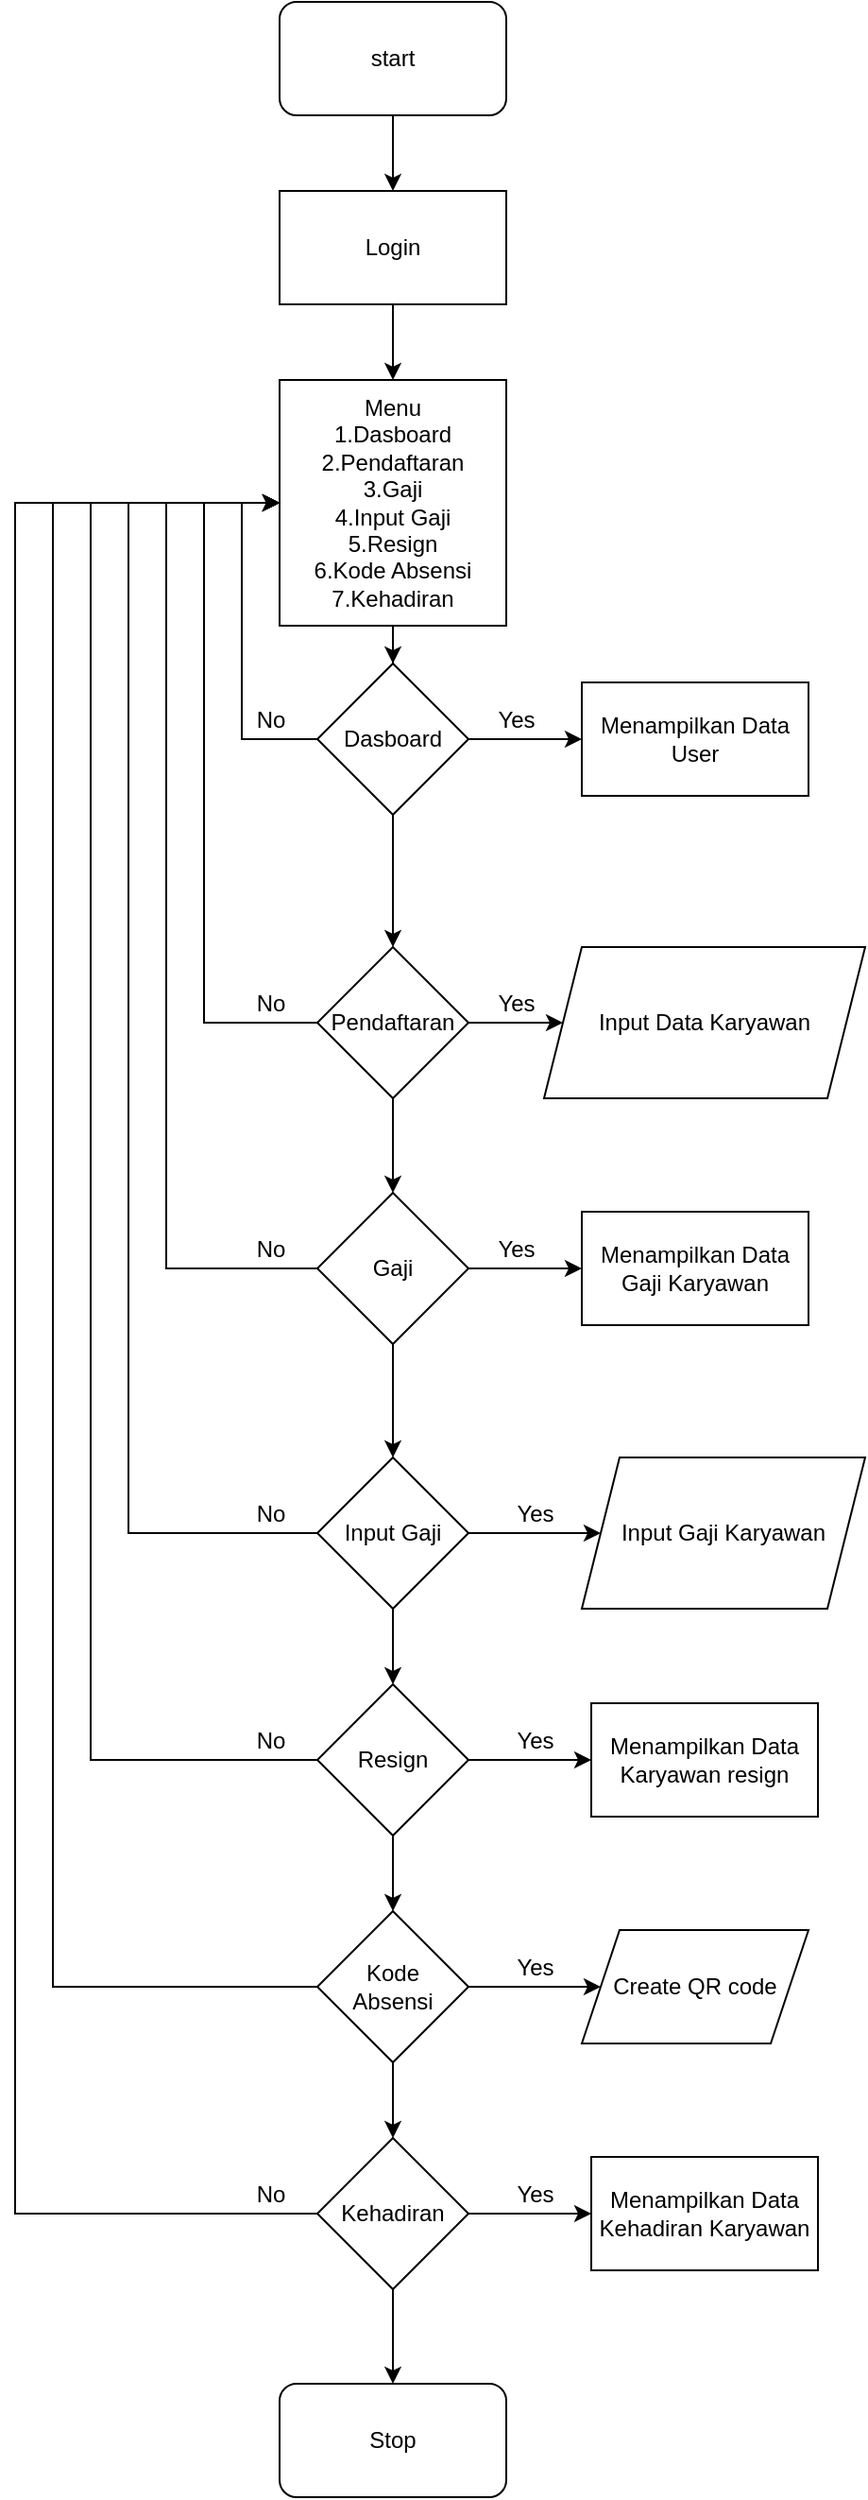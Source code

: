 <mxfile version="15.9.1" type="device"><diagram id="GOhM_5EFb6aZ0GCZs3D9" name="Page-1"><mxGraphModel dx="1038" dy="500" grid="1" gridSize="10" guides="1" tooltips="1" connect="1" arrows="1" fold="1" page="1" pageScale="1" pageWidth="827" pageHeight="1169" math="0" shadow="0"><root><mxCell id="0"/><mxCell id="1" parent="0"/><mxCell id="UKYASV0FrHI-gVfDqThm-3" value="" style="edgeStyle=orthogonalEdgeStyle;rounded=0;orthogonalLoop=1;jettySize=auto;html=1;" parent="1" source="UKYASV0FrHI-gVfDqThm-1" target="UKYASV0FrHI-gVfDqThm-2" edge="1"><mxGeometry relative="1" as="geometry"/></mxCell><mxCell id="UKYASV0FrHI-gVfDqThm-1" value="start" style="rounded=1;whiteSpace=wrap;html=1;" parent="1" vertex="1"><mxGeometry x="220" y="30" width="120" height="60" as="geometry"/></mxCell><mxCell id="UKYASV0FrHI-gVfDqThm-5" value="" style="edgeStyle=orthogonalEdgeStyle;rounded=0;orthogonalLoop=1;jettySize=auto;html=1;" parent="1" source="UKYASV0FrHI-gVfDqThm-2" target="UKYASV0FrHI-gVfDqThm-4" edge="1"><mxGeometry relative="1" as="geometry"/></mxCell><mxCell id="UKYASV0FrHI-gVfDqThm-2" value="Login&lt;br&gt;" style="rounded=0;whiteSpace=wrap;html=1;" parent="1" vertex="1"><mxGeometry x="220" y="130" width="120" height="60" as="geometry"/></mxCell><mxCell id="UKYASV0FrHI-gVfDqThm-7" value="" style="edgeStyle=orthogonalEdgeStyle;rounded=0;orthogonalLoop=1;jettySize=auto;html=1;" parent="1" source="UKYASV0FrHI-gVfDqThm-4" target="UKYASV0FrHI-gVfDqThm-6" edge="1"><mxGeometry relative="1" as="geometry"/></mxCell><mxCell id="UKYASV0FrHI-gVfDqThm-4" value="Menu&lt;br&gt;1.Dasboard&lt;br&gt;2.Pendaftaran&lt;br&gt;3.Gaji&lt;br&gt;4.Input Gaji&lt;br&gt;5.Resign&lt;br&gt;6.Kode Absensi&lt;br&gt;7.Kehadiran" style="rounded=0;whiteSpace=wrap;html=1;" parent="1" vertex="1"><mxGeometry x="220" y="230" width="120" height="130" as="geometry"/></mxCell><mxCell id="UKYASV0FrHI-gVfDqThm-9" value="" style="edgeStyle=orthogonalEdgeStyle;rounded=0;orthogonalLoop=1;jettySize=auto;html=1;entryX=0;entryY=0.5;entryDx=0;entryDy=0;" parent="1" source="UKYASV0FrHI-gVfDqThm-6" target="UKYASV0FrHI-gVfDqThm-35" edge="1"><mxGeometry relative="1" as="geometry"><mxPoint x="400" y="370" as="targetPoint"/></mxGeometry></mxCell><mxCell id="-YAwzO5RFlidKgEV6opL-5" style="edgeStyle=orthogonalEdgeStyle;rounded=0;orthogonalLoop=1;jettySize=auto;html=1;" parent="1" source="UKYASV0FrHI-gVfDqThm-6" target="-YAwzO5RFlidKgEV6opL-4" edge="1"><mxGeometry relative="1" as="geometry"/></mxCell><mxCell id="-YAwzO5RFlidKgEV6opL-30" style="edgeStyle=orthogonalEdgeStyle;rounded=0;orthogonalLoop=1;jettySize=auto;html=1;exitX=0;exitY=0.5;exitDx=0;exitDy=0;entryX=0;entryY=0.5;entryDx=0;entryDy=0;" parent="1" source="UKYASV0FrHI-gVfDqThm-6" target="UKYASV0FrHI-gVfDqThm-4" edge="1"><mxGeometry relative="1" as="geometry"><mxPoint x="220" y="240" as="targetPoint"/><Array as="points"><mxPoint x="200" y="420"/><mxPoint x="200" y="295"/></Array></mxGeometry></mxCell><mxCell id="UKYASV0FrHI-gVfDqThm-6" value="Dasboard" style="rhombus;whiteSpace=wrap;html=1;" parent="1" vertex="1"><mxGeometry x="240" y="380" width="80" height="80" as="geometry"/></mxCell><mxCell id="-YAwzO5RFlidKgEV6opL-13" value="" style="edgeStyle=orthogonalEdgeStyle;rounded=0;orthogonalLoop=1;jettySize=auto;html=1;" parent="1" source="UKYASV0FrHI-gVfDqThm-20" target="-YAwzO5RFlidKgEV6opL-12" edge="1"><mxGeometry relative="1" as="geometry"/></mxCell><mxCell id="-YAwzO5RFlidKgEV6opL-14" value="" style="edgeStyle=orthogonalEdgeStyle;rounded=0;orthogonalLoop=1;jettySize=auto;html=1;" parent="1" source="UKYASV0FrHI-gVfDqThm-20" target="-YAwzO5RFlidKgEV6opL-3" edge="1"><mxGeometry relative="1" as="geometry"/></mxCell><mxCell id="-YAwzO5RFlidKgEV6opL-37" style="edgeStyle=orthogonalEdgeStyle;rounded=0;orthogonalLoop=1;jettySize=auto;html=1;exitX=0;exitY=0.5;exitDx=0;exitDy=0;entryX=0;entryY=0.5;entryDx=0;entryDy=0;" parent="1" source="UKYASV0FrHI-gVfDqThm-20" target="UKYASV0FrHI-gVfDqThm-4" edge="1"><mxGeometry relative="1" as="geometry"><mxPoint x="220" y="262" as="targetPoint"/><Array as="points"><mxPoint x="160" y="700"/><mxPoint x="160" y="295"/></Array></mxGeometry></mxCell><mxCell id="UKYASV0FrHI-gVfDqThm-20" value="Gaji" style="rhombus;whiteSpace=wrap;html=1;" parent="1" vertex="1"><mxGeometry x="240" y="660" width="80" height="80" as="geometry"/></mxCell><mxCell id="UKYASV0FrHI-gVfDqThm-33" value="Stop" style="rounded=1;whiteSpace=wrap;html=1;" parent="1" vertex="1"><mxGeometry x="220" y="1290" width="120" height="60" as="geometry"/></mxCell><mxCell id="UKYASV0FrHI-gVfDqThm-35" value="Menampilkan Data User" style="rounded=0;whiteSpace=wrap;html=1;" parent="1" vertex="1"><mxGeometry x="380" y="390" width="120" height="60" as="geometry"/></mxCell><mxCell id="-YAwzO5RFlidKgEV6opL-16" value="" style="edgeStyle=orthogonalEdgeStyle;rounded=0;orthogonalLoop=1;jettySize=auto;html=1;" parent="1" source="-YAwzO5RFlidKgEV6opL-3" target="-YAwzO5RFlidKgEV6opL-15" edge="1"><mxGeometry relative="1" as="geometry"/></mxCell><mxCell id="-YAwzO5RFlidKgEV6opL-18" value="" style="edgeStyle=orthogonalEdgeStyle;rounded=0;orthogonalLoop=1;jettySize=auto;html=1;" parent="1" source="-YAwzO5RFlidKgEV6opL-3" target="-YAwzO5RFlidKgEV6opL-17" edge="1"><mxGeometry relative="1" as="geometry"/></mxCell><mxCell id="-YAwzO5RFlidKgEV6opL-38" style="edgeStyle=orthogonalEdgeStyle;rounded=0;orthogonalLoop=1;jettySize=auto;html=1;exitX=0;exitY=0.5;exitDx=0;exitDy=0;" parent="1" source="-YAwzO5RFlidKgEV6opL-3" edge="1"><mxGeometry relative="1" as="geometry"><mxPoint x="220" y="295" as="targetPoint"/><Array as="points"><mxPoint x="140" y="840"/><mxPoint x="140" y="295"/></Array></mxGeometry></mxCell><mxCell id="-YAwzO5RFlidKgEV6opL-3" value="Input Gaji" style="rhombus;whiteSpace=wrap;html=1;" parent="1" vertex="1"><mxGeometry x="240" y="800" width="80" height="80" as="geometry"/></mxCell><mxCell id="-YAwzO5RFlidKgEV6opL-10" value="" style="edgeStyle=orthogonalEdgeStyle;rounded=0;orthogonalLoop=1;jettySize=auto;html=1;" parent="1" source="-YAwzO5RFlidKgEV6opL-4" target="-YAwzO5RFlidKgEV6opL-8" edge="1"><mxGeometry relative="1" as="geometry"/></mxCell><mxCell id="-YAwzO5RFlidKgEV6opL-11" value="" style="edgeStyle=orthogonalEdgeStyle;rounded=0;orthogonalLoop=1;jettySize=auto;html=1;" parent="1" source="-YAwzO5RFlidKgEV6opL-4" target="UKYASV0FrHI-gVfDqThm-20" edge="1"><mxGeometry relative="1" as="geometry"/></mxCell><mxCell id="-YAwzO5RFlidKgEV6opL-31" style="edgeStyle=orthogonalEdgeStyle;rounded=0;orthogonalLoop=1;jettySize=auto;html=1;entryX=0;entryY=0.5;entryDx=0;entryDy=0;" parent="1" source="-YAwzO5RFlidKgEV6opL-4" target="UKYASV0FrHI-gVfDqThm-4" edge="1"><mxGeometry relative="1" as="geometry"><Array as="points"><mxPoint x="180" y="570"/><mxPoint x="180" y="295"/></Array></mxGeometry></mxCell><mxCell id="-YAwzO5RFlidKgEV6opL-4" value="Pendaftaran" style="rhombus;whiteSpace=wrap;html=1;" parent="1" vertex="1"><mxGeometry x="240" y="530" width="80" height="80" as="geometry"/></mxCell><mxCell id="-YAwzO5RFlidKgEV6opL-8" value="Input Data Karyawan" style="shape=parallelogram;perimeter=parallelogramPerimeter;whiteSpace=wrap;html=1;fixedSize=1;" parent="1" vertex="1"><mxGeometry x="360" y="530" width="170" height="80" as="geometry"/></mxCell><mxCell id="-YAwzO5RFlidKgEV6opL-12" value="Menampilkan Data Gaji Karyawan" style="rounded=0;whiteSpace=wrap;html=1;" parent="1" vertex="1"><mxGeometry x="380" y="670" width="120" height="60" as="geometry"/></mxCell><mxCell id="-YAwzO5RFlidKgEV6opL-15" value="Input Gaji Karyawan" style="shape=parallelogram;perimeter=parallelogramPerimeter;whiteSpace=wrap;html=1;fixedSize=1;" parent="1" vertex="1"><mxGeometry x="380" y="800" width="150" height="80" as="geometry"/></mxCell><mxCell id="-YAwzO5RFlidKgEV6opL-20" value="" style="edgeStyle=orthogonalEdgeStyle;rounded=0;orthogonalLoop=1;jettySize=auto;html=1;" parent="1" source="-YAwzO5RFlidKgEV6opL-17" target="-YAwzO5RFlidKgEV6opL-19" edge="1"><mxGeometry relative="1" as="geometry"/></mxCell><mxCell id="-YAwzO5RFlidKgEV6opL-22" value="" style="edgeStyle=orthogonalEdgeStyle;rounded=0;orthogonalLoop=1;jettySize=auto;html=1;" parent="1" source="-YAwzO5RFlidKgEV6opL-17" target="-YAwzO5RFlidKgEV6opL-21" edge="1"><mxGeometry relative="1" as="geometry"/></mxCell><mxCell id="-YAwzO5RFlidKgEV6opL-39" style="edgeStyle=orthogonalEdgeStyle;rounded=0;orthogonalLoop=1;jettySize=auto;html=1;exitX=0;exitY=0.5;exitDx=0;exitDy=0;entryX=0;entryY=0.5;entryDx=0;entryDy=0;" parent="1" source="-YAwzO5RFlidKgEV6opL-17" target="UKYASV0FrHI-gVfDqThm-4" edge="1"><mxGeometry relative="1" as="geometry"><Array as="points"><mxPoint x="120" y="960"/><mxPoint x="120" y="295"/></Array></mxGeometry></mxCell><mxCell id="-YAwzO5RFlidKgEV6opL-17" value="Resign" style="rhombus;whiteSpace=wrap;html=1;" parent="1" vertex="1"><mxGeometry x="240" y="920" width="80" height="80" as="geometry"/></mxCell><mxCell id="-YAwzO5RFlidKgEV6opL-19" value="Menampilkan Data Karyawan resign" style="rounded=0;whiteSpace=wrap;html=1;" parent="1" vertex="1"><mxGeometry x="385" y="930" width="120" height="60" as="geometry"/></mxCell><mxCell id="-YAwzO5RFlidKgEV6opL-24" value="" style="edgeStyle=orthogonalEdgeStyle;rounded=0;orthogonalLoop=1;jettySize=auto;html=1;" parent="1" source="-YAwzO5RFlidKgEV6opL-21" target="-YAwzO5RFlidKgEV6opL-23" edge="1"><mxGeometry relative="1" as="geometry"/></mxCell><mxCell id="-YAwzO5RFlidKgEV6opL-26" value="" style="edgeStyle=orthogonalEdgeStyle;rounded=0;orthogonalLoop=1;jettySize=auto;html=1;" parent="1" source="-YAwzO5RFlidKgEV6opL-21" target="-YAwzO5RFlidKgEV6opL-25" edge="1"><mxGeometry relative="1" as="geometry"/></mxCell><mxCell id="-YAwzO5RFlidKgEV6opL-40" style="edgeStyle=orthogonalEdgeStyle;rounded=0;orthogonalLoop=1;jettySize=auto;html=1;exitX=0;exitY=0.5;exitDx=0;exitDy=0;entryX=0;entryY=0.5;entryDx=0;entryDy=0;" parent="1" source="-YAwzO5RFlidKgEV6opL-21" target="UKYASV0FrHI-gVfDqThm-4" edge="1"><mxGeometry relative="1" as="geometry"><Array as="points"><mxPoint x="100" y="1080"/><mxPoint x="100" y="295"/></Array></mxGeometry></mxCell><mxCell id="-YAwzO5RFlidKgEV6opL-21" value="Kode &lt;br&gt;Absensi" style="rhombus;whiteSpace=wrap;html=1;" parent="1" vertex="1"><mxGeometry x="240" y="1040" width="80" height="80" as="geometry"/></mxCell><mxCell id="-YAwzO5RFlidKgEV6opL-23" value="Create QR code" style="shape=parallelogram;perimeter=parallelogramPerimeter;whiteSpace=wrap;html=1;fixedSize=1;" parent="1" vertex="1"><mxGeometry x="380" y="1050" width="120" height="60" as="geometry"/></mxCell><mxCell id="-YAwzO5RFlidKgEV6opL-28" value="" style="edgeStyle=orthogonalEdgeStyle;rounded=0;orthogonalLoop=1;jettySize=auto;html=1;" parent="1" source="-YAwzO5RFlidKgEV6opL-25" target="-YAwzO5RFlidKgEV6opL-27" edge="1"><mxGeometry relative="1" as="geometry"/></mxCell><mxCell id="-YAwzO5RFlidKgEV6opL-29" value="" style="edgeStyle=orthogonalEdgeStyle;rounded=0;orthogonalLoop=1;jettySize=auto;html=1;" parent="1" source="-YAwzO5RFlidKgEV6opL-25" target="UKYASV0FrHI-gVfDqThm-33" edge="1"><mxGeometry relative="1" as="geometry"/></mxCell><mxCell id="-YAwzO5RFlidKgEV6opL-41" style="edgeStyle=orthogonalEdgeStyle;rounded=0;orthogonalLoop=1;jettySize=auto;html=1;exitX=0;exitY=0.5;exitDx=0;exitDy=0;entryX=0;entryY=0.5;entryDx=0;entryDy=0;" parent="1" source="-YAwzO5RFlidKgEV6opL-25" target="UKYASV0FrHI-gVfDqThm-4" edge="1"><mxGeometry relative="1" as="geometry"><mxPoint x="220" y="290" as="targetPoint"/><Array as="points"><mxPoint x="80" y="1200"/><mxPoint x="80" y="295"/></Array></mxGeometry></mxCell><mxCell id="-YAwzO5RFlidKgEV6opL-25" value="Kehadiran" style="rhombus;whiteSpace=wrap;html=1;" parent="1" vertex="1"><mxGeometry x="240" y="1160" width="80" height="80" as="geometry"/></mxCell><mxCell id="-YAwzO5RFlidKgEV6opL-27" value="Menampilkan Data Kehadiran Karyawan" style="rounded=0;whiteSpace=wrap;html=1;" parent="1" vertex="1"><mxGeometry x="385" y="1170" width="120" height="60" as="geometry"/></mxCell><mxCell id="FKddx-dwlYh58JPwM12J-12" value="Yes" style="text;html=1;resizable=0;autosize=1;align=center;verticalAlign=middle;points=[];fillColor=none;strokeColor=none;rounded=0;" vertex="1" parent="1"><mxGeometry x="330" y="400" width="30" height="20" as="geometry"/></mxCell><mxCell id="FKddx-dwlYh58JPwM12J-13" value="Yes" style="text;html=1;resizable=0;autosize=1;align=center;verticalAlign=middle;points=[];fillColor=none;strokeColor=none;rounded=0;" vertex="1" parent="1"><mxGeometry x="340" y="1180" width="30" height="20" as="geometry"/></mxCell><mxCell id="FKddx-dwlYh58JPwM12J-14" value="Yes" style="text;html=1;resizable=0;autosize=1;align=center;verticalAlign=middle;points=[];fillColor=none;strokeColor=none;rounded=0;" vertex="1" parent="1"><mxGeometry x="340" y="1060" width="30" height="20" as="geometry"/></mxCell><mxCell id="FKddx-dwlYh58JPwM12J-15" value="Yes" style="text;html=1;resizable=0;autosize=1;align=center;verticalAlign=middle;points=[];fillColor=none;strokeColor=none;rounded=0;" vertex="1" parent="1"><mxGeometry x="340" y="940" width="30" height="20" as="geometry"/></mxCell><mxCell id="FKddx-dwlYh58JPwM12J-16" value="Yes" style="text;html=1;resizable=0;autosize=1;align=center;verticalAlign=middle;points=[];fillColor=none;strokeColor=none;rounded=0;" vertex="1" parent="1"><mxGeometry x="340" y="820" width="30" height="20" as="geometry"/></mxCell><mxCell id="FKddx-dwlYh58JPwM12J-17" value="Yes" style="text;html=1;resizable=0;autosize=1;align=center;verticalAlign=middle;points=[];fillColor=none;strokeColor=none;rounded=0;" vertex="1" parent="1"><mxGeometry x="330" y="680" width="30" height="20" as="geometry"/></mxCell><mxCell id="FKddx-dwlYh58JPwM12J-18" value="Yes" style="text;html=1;resizable=0;autosize=1;align=center;verticalAlign=middle;points=[];fillColor=none;strokeColor=none;rounded=0;" vertex="1" parent="1"><mxGeometry x="330" y="550" width="30" height="20" as="geometry"/></mxCell><mxCell id="FKddx-dwlYh58JPwM12J-20" value="No" style="text;html=1;resizable=0;autosize=1;align=center;verticalAlign=middle;points=[];fillColor=none;strokeColor=none;rounded=0;" vertex="1" parent="1"><mxGeometry x="200" y="400" width="30" height="20" as="geometry"/></mxCell><mxCell id="FKddx-dwlYh58JPwM12J-21" value="No" style="text;html=1;resizable=0;autosize=1;align=center;verticalAlign=middle;points=[];fillColor=none;strokeColor=none;rounded=0;" vertex="1" parent="1"><mxGeometry x="200" y="1180" width="30" height="20" as="geometry"/></mxCell><mxCell id="FKddx-dwlYh58JPwM12J-22" value="No" style="text;html=1;resizable=0;autosize=1;align=center;verticalAlign=middle;points=[];fillColor=none;strokeColor=none;rounded=0;" vertex="1" parent="1"><mxGeometry x="200" y="940" width="30" height="20" as="geometry"/></mxCell><mxCell id="FKddx-dwlYh58JPwM12J-23" value="No" style="text;html=1;resizable=0;autosize=1;align=center;verticalAlign=middle;points=[];fillColor=none;strokeColor=none;rounded=0;" vertex="1" parent="1"><mxGeometry x="200" y="820" width="30" height="20" as="geometry"/></mxCell><mxCell id="FKddx-dwlYh58JPwM12J-24" value="No" style="text;html=1;resizable=0;autosize=1;align=center;verticalAlign=middle;points=[];fillColor=none;strokeColor=none;rounded=0;" vertex="1" parent="1"><mxGeometry x="200" y="680" width="30" height="20" as="geometry"/></mxCell><mxCell id="FKddx-dwlYh58JPwM12J-25" value="No" style="text;html=1;resizable=0;autosize=1;align=center;verticalAlign=middle;points=[];fillColor=none;strokeColor=none;rounded=0;" vertex="1" parent="1"><mxGeometry x="200" y="550" width="30" height="20" as="geometry"/></mxCell></root></mxGraphModel></diagram></mxfile>